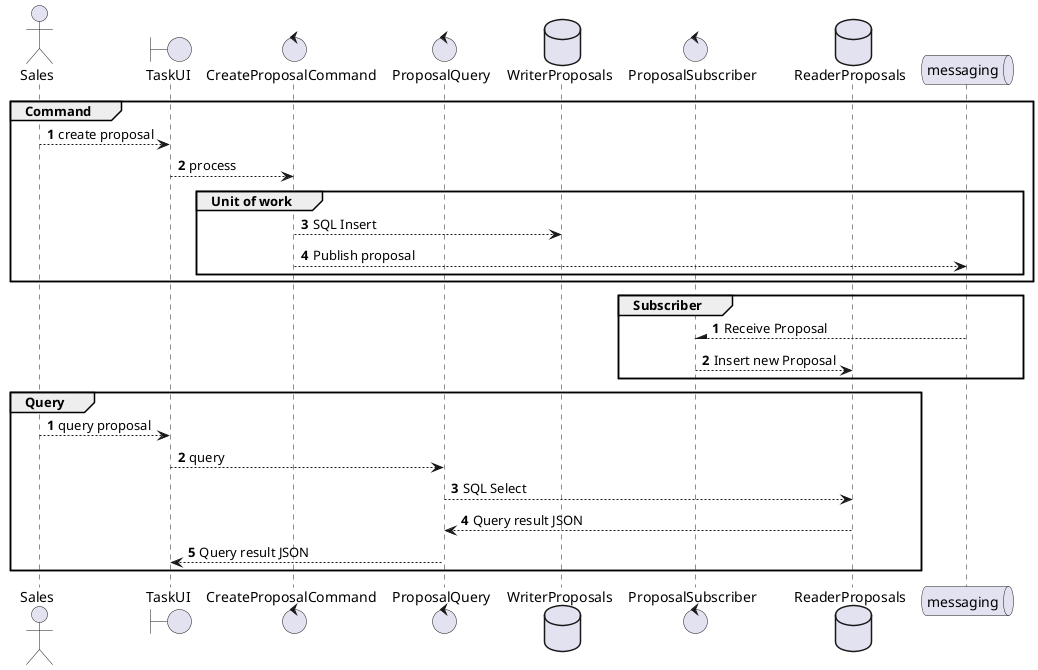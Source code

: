 @startuml
'https://plantuml.com/component-diagram

actor      Sales
boundary   TaskUI
control    CreateProposalCommand
control    ProposalQuery
database   WriterProposals
control    ProposalSubscriber
database   ReaderProposals
queue      messaging

autonumber
group Command
    Sales --> TaskUI : create proposal
    TaskUI --> CreateProposalCommand : process
    group Unit of work
        CreateProposalCommand --> WriterProposals : SQL Insert
        CreateProposalCommand --> messaging : Publish proposal
    end
end

autonumber
group Subscriber
    messaging --\ ProposalSubscriber : Receive Proposal
    ProposalSubscriber --> ReaderProposals : Insert new Proposal

end


autonumber
group Query
    Sales --> TaskUI : query proposal
    TaskUI --> ProposalQuery : query
    ProposalQuery --> ReaderProposals : SQL Select
    ReaderProposals --> ProposalQuery : Query result JSON

    ProposalQuery --> TaskUI :  Query result JSON
end

@enduml